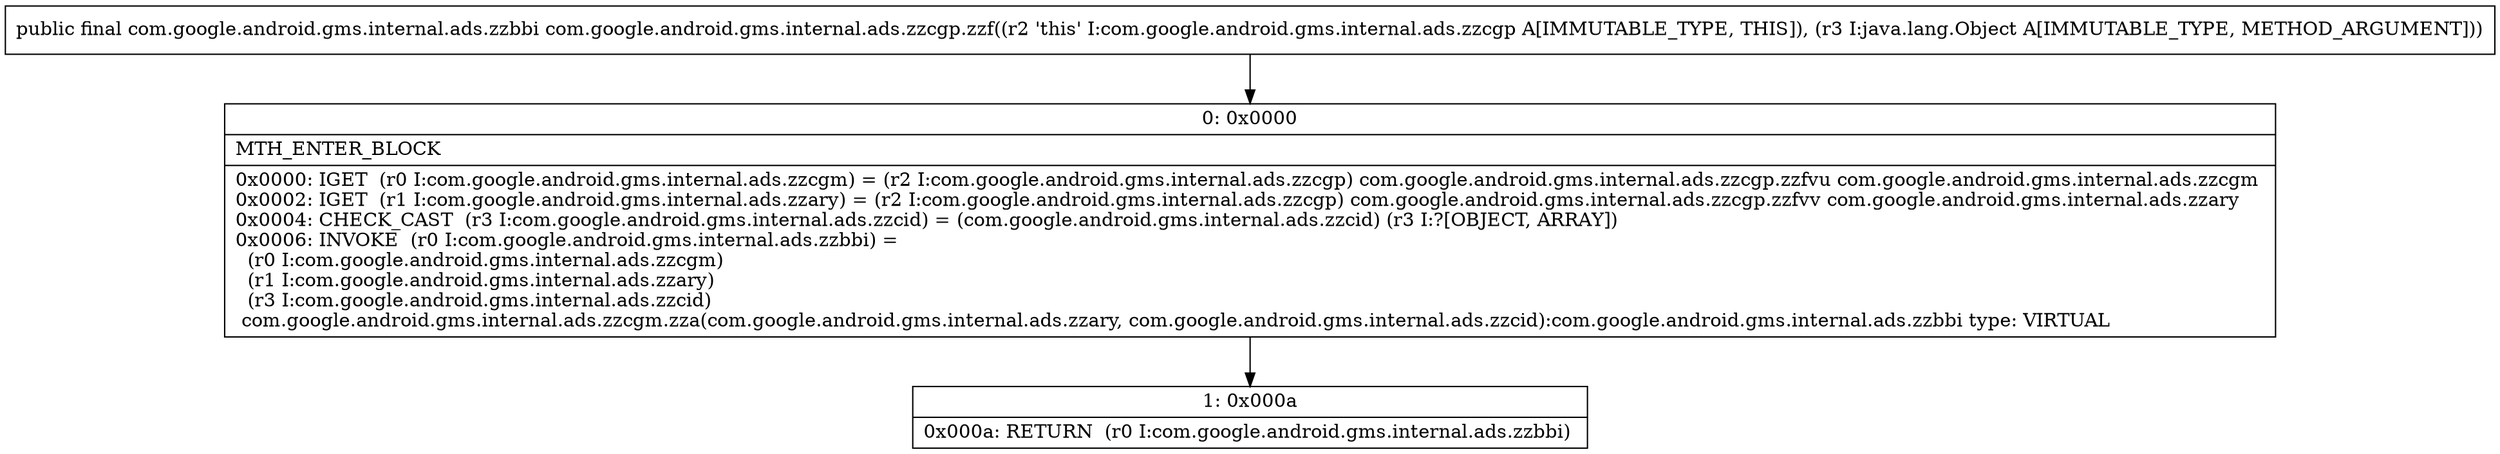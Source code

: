 digraph "CFG forcom.google.android.gms.internal.ads.zzcgp.zzf(Ljava\/lang\/Object;)Lcom\/google\/android\/gms\/internal\/ads\/zzbbi;" {
Node_0 [shape=record,label="{0\:\ 0x0000|MTH_ENTER_BLOCK\l|0x0000: IGET  (r0 I:com.google.android.gms.internal.ads.zzcgm) = (r2 I:com.google.android.gms.internal.ads.zzcgp) com.google.android.gms.internal.ads.zzcgp.zzfvu com.google.android.gms.internal.ads.zzcgm \l0x0002: IGET  (r1 I:com.google.android.gms.internal.ads.zzary) = (r2 I:com.google.android.gms.internal.ads.zzcgp) com.google.android.gms.internal.ads.zzcgp.zzfvv com.google.android.gms.internal.ads.zzary \l0x0004: CHECK_CAST  (r3 I:com.google.android.gms.internal.ads.zzcid) = (com.google.android.gms.internal.ads.zzcid) (r3 I:?[OBJECT, ARRAY]) \l0x0006: INVOKE  (r0 I:com.google.android.gms.internal.ads.zzbbi) = \l  (r0 I:com.google.android.gms.internal.ads.zzcgm)\l  (r1 I:com.google.android.gms.internal.ads.zzary)\l  (r3 I:com.google.android.gms.internal.ads.zzcid)\l com.google.android.gms.internal.ads.zzcgm.zza(com.google.android.gms.internal.ads.zzary, com.google.android.gms.internal.ads.zzcid):com.google.android.gms.internal.ads.zzbbi type: VIRTUAL \l}"];
Node_1 [shape=record,label="{1\:\ 0x000a|0x000a: RETURN  (r0 I:com.google.android.gms.internal.ads.zzbbi) \l}"];
MethodNode[shape=record,label="{public final com.google.android.gms.internal.ads.zzbbi com.google.android.gms.internal.ads.zzcgp.zzf((r2 'this' I:com.google.android.gms.internal.ads.zzcgp A[IMMUTABLE_TYPE, THIS]), (r3 I:java.lang.Object A[IMMUTABLE_TYPE, METHOD_ARGUMENT])) }"];
MethodNode -> Node_0;
Node_0 -> Node_1;
}


